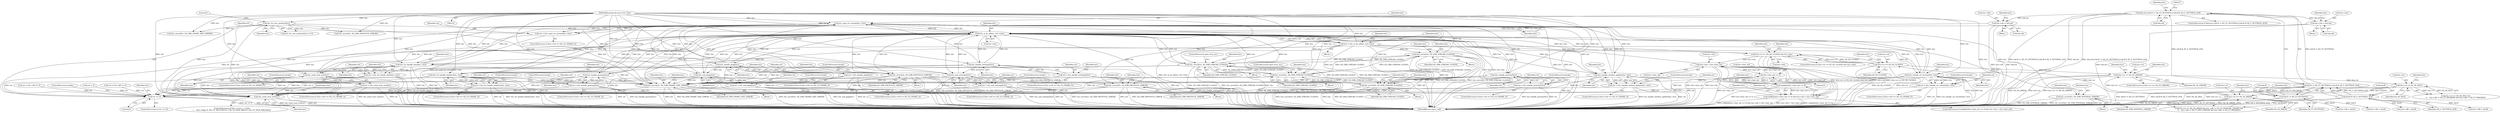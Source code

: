 digraph "0_haproxy_3f0e1ec70173593f4c2b3681b26c04a4ed5fc588@API" {
"1000806" [label="(Call,h2c_send_rst_stream(h2c, h2s))"];
"1000753" [label="(Call,h2c_error(h2c, H2_ERR_PROTOCOL_ERROR))"];
"1000406" [label="(Call,h2c_st_by_id(h2c, h2c->dsi))"];
"1000806" [label="(Call,h2c_send_rst_stream(h2c, h2s))"];
"1000688" [label="(Call,h2c_frt_handle_headers(h2c, h2s))"];
"1000124" [label="(MethodParameterIn,struct h2c *h2c)"];
"1000404" [label="(Call,h2s = h2c_st_by_id(h2c, h2c->dsi))"];
"1000646" [label="(Call,h2c_ack_ping(h2c))"];
"1000636" [label="(Call,h2c_handle_ping(h2c))"];
"1000749" [label="(Call,h2c_handle_goaway(h2c))"];
"1000614" [label="(Call,h2c_handle_settings(h2c))"];
"1000624" [label="(Call,h2c_ack_settings(h2c))"];
"1000658" [label="(Call,h2c_handle_window_update(h2c, h2s))"];
"1000736" [label="(Call,h2c_handle_rst_stream(h2c, h2s))"];
"1000551" [label="(Call,h2c_error(h2c, H2_ERR_STREAM_CLOSED))"];
"1000504" [label="(Call,h2c_error(h2c, H2_ERR_STREAM_CLOSED))"];
"1000471" [label="(Call,h2s_error(h2s, H2_ERR_STREAM_CLOSED))"];
"1000515" [label="(Call,h2s_error(h2s, H2_ERR_STREAM_CLOSED))"];
"1000701" [label="(Call,h2c_frt_handle_data(h2c, h2s))"];
"1000712" [label="(Call,h2c_send_strm_wu(h2c))"];
"1000724" [label="(Call,h2c_handle_priority(h2c))"];
"1000670" [label="(Call,h2s_error(h2s, H2_ERR_INTERNAL_ERROR))"];
"1000152" [label="(Call,h2c_frt_recv_preface(h2c))"];
"1000369" [label="(Call,h2c->dsi = hdr.sid)"];
"1000208" [label="(Call,hdr.sid || hdr.ft != H2_FT_SETTINGS || hdr.ff & H2_F_SETTINGS_ACK)"];
"1000212" [label="(Call,hdr.ft != H2_FT_SETTINGS || hdr.ff & H2_F_SETTINGS_ACK)"];
"1000213" [label="(Call,hdr.ft != H2_FT_SETTINGS)"];
"1000218" [label="(Call,hdr.ff & H2_F_SETTINGS_ACK)"];
"1000563" [label="(Call,h2c->dsi > h2c->last_sid)"];
"1000481" [label="(Call,h2s->st == H2_SS_CLOSED && h2c->dsi)"];
"1000482" [label="(Call,h2s->st == H2_SS_CLOSED)"];
"1000448" [label="(Call,h2s->st == H2_SS_HREM)"];
"1000420" [label="(Call,h2s->st == H2_SS_IDLE)"];
"1000788" [label="(Call,h2s->st == H2_SS_ERROR)"];
"1000558" [label="(Call,h2c->last_sid >= 0)"];
"1000268" [label="(Call,h2c->dsi = hdr.sid)"];
"1000353" [label="(Call,h2c_error(h2c, H2_ERR_FRAME_SIZE_ERROR))"];
"1000850" [label="(Call,h2c_send_conn_wu(h2c))"];
"1000804" [label="(Call,ret = h2c_send_rst_stream(h2c, h2s))"];
"1000810" [label="(Call,ret <= 0)"];
"1000656" [label="(Call,ret = h2c_handle_window_update(h2c, h2s))"];
"1000686" [label="(Call,ret = h2c_frt_handle_headers(h2c, h2s))"];
"1000699" [label="(Call,ret = h2c_frt_handle_data(h2c, h2s))"];
"1000710" [label="(Call,ret = h2c_send_strm_wu(h2c))"];
"1000734" [label="(Call,ret = h2c_handle_rst_stream(h2c, h2s))"];
"1000437" [label="(Call,h2c_error(h2c, H2_ERR_PROTOCOL_ERROR))"];
"1000557" [label="(Call,unlikely(h2c->last_sid >= 0))"];
"1000556" [label="(Call,unlikely(h2c->last_sid >= 0) && h2c->dsi > h2c->last_sid)"];
"1000612" [label="(Call,ret = h2c_handle_settings(h2c))"];
"1000622" [label="(Call,ret = h2c_ack_settings(h2c))"];
"1000634" [label="(Call,ret = h2c_handle_ping(h2c))"];
"1000644" [label="(Call,ret = h2c_ack_ping(h2c))"];
"1000722" [label="(Call,ret = h2c_handle_priority(h2c))"];
"1000747" [label="(Call,ret = h2c_handle_goaway(h2c))"];
"1000637" [label="(Identifier,h2c)"];
"1000661" [label="(ControlStructure,break;)"];
"1000592" [label="(Call,ret = h2c->dfl == 0)"];
"1000739" [label="(ControlStructure,break;)"];
"1000217" [label="(Identifier,H2_FT_SETTINGS)"];
"1000369" [label="(Call,h2c->dsi = hdr.sid)"];
"1000701" [label="(Call,h2c_frt_handle_data(h2c, h2s))"];
"1000615" [label="(Identifier,h2c)"];
"1000556" [label="(Call,unlikely(h2c->last_sid >= 0) && h2c->dsi > h2c->last_sid)"];
"1000373" [label="(Call,hdr.sid)"];
"1000714" [label="(ControlStructure,break;)"];
"1000656" [label="(Call,ret = h2c_handle_window_update(h2c, h2s))"];
"1000736" [label="(Call,h2c_handle_rst_stream(h2c, h2s))"];
"1000218" [label="(Call,hdr.ff & H2_F_SETTINGS_ACK)"];
"1000562" [label="(Literal,0)"];
"1000813" [label="(ControlStructure,break;)"];
"1000808" [label="(Identifier,h2s)"];
"1000307" [label="(Call,ret = 0)"];
"1000779" [label="(Call,ret = h2c->dfl == 0)"];
"1000152" [label="(Call,h2c_frt_recv_preface(h2c))"];
"1000625" [label="(Identifier,h2c)"];
"1000354" [label="(Identifier,h2c)"];
"1000788" [label="(Call,h2s->st == H2_SS_ERROR)"];
"1000687" [label="(Identifier,ret)"];
"1000219" [label="(Call,hdr.ff)"];
"1000628" [label="(ControlStructure,if (h2c->st0 == H2_CS_FRAME_P))"];
"1000557" [label="(Call,unlikely(h2c->last_sid >= 0))"];
"1000602" [label="(Identifier,h2c)"];
"1000646" [label="(Call,h2c_ack_ping(h2c))"];
"1000404" [label="(Call,h2s = h2c_st_by_id(h2c, h2c->dsi))"];
"1000305" [label="(Block,)"];
"1000272" [label="(Call,hdr.sid)"];
"1000555" [label="(ControlStructure,if (unlikely(h2c->last_sid >= 0) && h2c->dsi > h2c->last_sid))"];
"1000614" [label="(Call,h2c_handle_settings(h2c))"];
"1000572" [label="(Identifier,ret)"];
"1000807" [label="(Identifier,h2c)"];
"1000207" [label="(ControlStructure,if (hdr.sid || hdr.ft != H2_FT_SETTINGS || hdr.ff & H2_F_SETTINGS_ACK))"];
"1000690" [label="(Identifier,h2s)"];
"1000801" [label="(Identifier,h2c)"];
"1000420" [label="(Call,h2s->st == H2_SS_IDLE)"];
"1000407" [label="(Identifier,h2c)"];
"1000482" [label="(Call,h2s->st == H2_SS_CLOSED)"];
"1000852" [label="(JumpTarget,fail:)"];
"1000613" [label="(Identifier,ret)"];
"1000481" [label="(Call,h2s->st == H2_SS_CLOSED && h2c->dsi)"];
"1000124" [label="(MethodParameterIn,struct h2c *h2c)"];
"1000660" [label="(Identifier,h2s)"];
"1000811" [label="(Identifier,ret)"];
"1000741" [label="(ControlStructure,if (h2c->st0 == H2_CS_FRAME_P))"];
"1000488" [label="(Identifier,h2c)"];
"1000723" [label="(Identifier,ret)"];
"1000154" [label="(Literal,0)"];
"1000447" [label="(Call,h2s->st == H2_SS_HREM && h2c->dft != H2_FT_WINDOW_UPDATE &&\n\t\t    h2c->dft != H2_FT_RST_STREAM && h2c->dft != H2_FT_PRIORITY)"];
"1000624" [label="(Call,h2c_ack_settings(h2c))"];
"1000751" [label="(ControlStructure,break;)"];
"1000810" [label="(Call,ret <= 0)"];
"1000550" [label="(Block,)"];
"1000735" [label="(Identifier,ret)"];
"1000647" [label="(Identifier,h2c)"];
"1000558" [label="(Call,h2c->last_sid >= 0)"];
"1000689" [label="(Identifier,h2c)"];
"1000565" [label="(Identifier,h2c)"];
"1000747" [label="(Call,ret = h2c_handle_goaway(h2c))"];
"1000789" [label="(Call,h2s->st)"];
"1000657" [label="(Identifier,ret)"];
"1000551" [label="(Call,h2c_error(h2c, H2_ERR_STREAM_CLOSED))"];
"1000612" [label="(Call,ret = h2c_handle_settings(h2c))"];
"1000691" [label="(ControlStructure,break;)"];
"1000711" [label="(Identifier,ret)"];
"1000737" [label="(Identifier,h2c)"];
"1000225" [label="(Identifier,h2c)"];
"1000622" [label="(Call,ret = h2c_ack_settings(h2c))"];
"1000323" [label="(Block,)"];
"1000476" [label="(Identifier,h2c)"];
"1000353" [label="(Call,h2c_error(h2c, H2_ERR_FRAME_SIZE_ERROR))"];
"1000658" [label="(Call,h2c_handle_window_update(h2c, h2s))"];
"1000517" [label="(Identifier,H2_ERR_STREAM_CLOSED)"];
"1000699" [label="(Call,ret = h2c_frt_handle_data(h2c, h2s))"];
"1000437" [label="(Call,h2c_error(h2c, H2_ERR_PROTOCOL_ERROR))"];
"1000560" [label="(Identifier,h2c)"];
"1000680" [label="(ControlStructure,if (h2c->st0 == H2_CS_FRAME_P))"];
"1000806" [label="(Call,h2c_send_rst_stream(h2c, h2s))"];
"1000754" [label="(Identifier,h2c)"];
"1000383" [label="(Call,h2c->dff = hdr.ff)"];
"1000704" [label="(ControlStructure,if (h2c->st0 == H2_CS_FRAME_A))"];
"1000641" [label="(Identifier,h2c)"];
"1000358" [label="(Identifier,h2c)"];
"1000635" [label="(Identifier,ret)"];
"1000153" [label="(Identifier,h2c)"];
"1000854" [label="(MethodReturn,static void)"];
"1000700" [label="(Identifier,ret)"];
"1000352" [label="(Block,)"];
"1000756" [label="(ControlStructure,break;)"];
"1000619" [label="(Identifier,h2c)"];
"1000222" [label="(Identifier,H2_F_SETTINGS_ACK)"];
"1000606" [label="(ControlStructure,if (h2c->st0 == H2_CS_FRAME_P))"];
"1000755" [label="(Identifier,H2_ERR_PROTOCOL_ERROR)"];
"1000370" [label="(Call,h2c->dsi)"];
"1000456" [label="(Identifier,h2c)"];
"1000567" [label="(Call,h2c->last_sid)"];
"1000376" [label="(Call,h2c->dft = hdr.ft)"];
"1000554" [label="(ControlStructure,goto strm_err;)"];
"1000850" [label="(Call,h2c_send_conn_wu(h2c))"];
"1000710" [label="(Call,ret = h2c_send_strm_wu(h2c))"];
"1000787" [label="(ControlStructure,if (h2s->st == H2_SS_ERROR))"];
"1000659" [label="(Identifier,h2c)"];
"1000688" [label="(Call,h2c_frt_handle_headers(h2c, h2s))"];
"1000753" [label="(Call,h2c_error(h2c, H2_ERR_PROTOCOL_ERROR))"];
"1000675" [label="(Identifier,h2c)"];
"1000693" [label="(ControlStructure,if (h2c->st0 == H2_CS_FRAME_P))"];
"1000268" [label="(Call,h2c->dsi = hdr.sid)"];
"1000553" [label="(Identifier,H2_ERR_STREAM_CLOSED)"];
"1000670" [label="(Call,h2s_error(h2s, H2_ERR_INTERNAL_ERROR))"];
"1000616" [label="(ControlStructure,if (h2c->st0 == H2_CS_FRAME_A))"];
"1000812" [label="(Literal,0)"];
"1000414" [label="(Identifier,h2c)"];
"1000809" [label="(ControlStructure,if (ret <= 0))"];
"1000738" [label="(Identifier,h2s)"];
"1000552" [label="(Identifier,h2c)"];
"1000486" [label="(Identifier,H2_SS_CLOSED)"];
"1000515" [label="(Call,h2s_error(h2s, H2_ERR_STREAM_CLOSED))"];
"1000506" [label="(Identifier,H2_ERR_STREAM_CLOSED)"];
"1000604" [label="(Block,)"];
"1000520" [label="(Identifier,h2c)"];
"1000503" [label="(Block,)"];
"1000748" [label="(Identifier,ret)"];
"1000277" [label="(Identifier,h2c)"];
"1000750" [label="(Identifier,h2c)"];
"1000471" [label="(Call,h2s_error(h2s, H2_ERR_STREAM_CLOSED))"];
"1000408" [label="(Call,h2c->dsi)"];
"1000252" [label="(Call,h2c_error(h2c, H2_ERR_FRAME_SIZE_ERROR))"];
"1000209" [label="(Call,hdr.sid)"];
"1000636" [label="(Call,h2c_handle_ping(h2c))"];
"1000563" [label="(Call,h2c->dsi > h2c->last_sid)"];
"1000805" [label="(Identifier,ret)"];
"1000712" [label="(Call,h2c_send_strm_wu(h2c))"];
"1000449" [label="(Call,h2s->st)"];
"1000707" [label="(Identifier,h2c)"];
"1000470" [label="(Block,)"];
"1000424" [label="(Identifier,H2_SS_IDLE)"];
"1000436" [label="(Block,)"];
"1000439" [label="(Identifier,H2_ERR_PROTOCOL_ERROR)"];
"1000716" [label="(ControlStructure,if (h2c->st0 == H2_CS_FRAME_P))"];
"1000634" [label="(Call,ret = h2c_handle_ping(h2c))"];
"1000507" [label="(ControlStructure,goto strm_err;)"];
"1000564" [label="(Call,h2c->dsi)"];
"1000495" [label="(Identifier,h2c)"];
"1000703" [label="(Identifier,h2s)"];
"1000623" [label="(Identifier,ret)"];
"1000645" [label="(Identifier,ret)"];
"1000833" [label="(ControlStructure,if (h2c->rcvd_c > 0 &&\n\t    !(h2c->flags & (H2_CF_MUX_MFULL | H2_CF_DEM_MBUSY | H2_CF_DEM_MROOM))))"];
"1000728" [label="(ControlStructure,if (h2c->st0 == H2_CS_FRAME_P))"];
"1000672" [label="(Identifier,H2_ERR_INTERNAL_ERROR)"];
"1000214" [label="(Call,hdr.ft)"];
"1000421" [label="(Call,h2s->st)"];
"1000282" [label="(Call,h2c->dff = hdr.ff)"];
"1000220" [label="(Identifier,hdr)"];
"1000713" [label="(Identifier,h2c)"];
"1000269" [label="(Call,h2c->dsi)"];
"1000817" [label="(Identifier,h2c)"];
"1000448" [label="(Call,h2s->st == H2_SS_HREM)"];
"1000671" [label="(Identifier,h2s)"];
"1000438" [label="(Identifier,h2c)"];
"1000702" [label="(Identifier,h2c)"];
"1000650" [label="(ControlStructure,if (h2c->st0 == H2_CS_FRAME_P))"];
"1000208" [label="(Call,hdr.sid || hdr.ft != H2_FT_SETTINGS || hdr.ff & H2_F_SETTINGS_ACK)"];
"1000749" [label="(Call,h2c_handle_goaway(h2c))"];
"1000516" [label="(Identifier,h2s)"];
"1000275" [label="(Call,h2c->dft = hdr.ft)"];
"1000559" [label="(Call,h2c->last_sid)"];
"1000638" [label="(ControlStructure,if (h2c->st0 == H2_CS_FRAME_A))"];
"1000504" [label="(Call,h2c_error(h2c, H2_ERR_STREAM_CLOSED))"];
"1000686" [label="(Call,ret = h2c_frt_handle_headers(h2c, h2s))"];
"1000798" [label="(ControlStructure,if (h2c->st0 == H2_CS_FRAME_E))"];
"1000224" [label="(Call,h2c_error(h2c, H2_ERR_PROTOCOL_ERROR))"];
"1000804" [label="(Call,ret = h2c_send_rst_stream(h2c, h2s))"];
"1000483" [label="(Call,h2s->st)"];
"1000472" [label="(Identifier,h2s)"];
"1000419" [label="(Call,h2s->st == H2_SS_IDLE &&\n\t\t    h2c->dft != H2_FT_HEADERS && h2c->dft != H2_FT_PRIORITY)"];
"1000355" [label="(Identifier,H2_ERR_FRAME_SIZE_ERROR)"];
"1000406" [label="(Call,h2c_st_by_id(h2c, h2c->dsi))"];
"1000514" [label="(Block,)"];
"1000378" [label="(Identifier,h2c)"];
"1000213" [label="(Call,hdr.ft != H2_FT_SETTINGS)"];
"1000405" [label="(Identifier,h2s)"];
"1000792" [label="(Identifier,H2_SS_ERROR)"];
"1000851" [label="(Identifier,h2c)"];
"1000473" [label="(Identifier,H2_ERR_STREAM_CLOSED)"];
"1000151" [label="(Call,h2c_frt_recv_preface(h2c) <= 0)"];
"1000734" [label="(Call,ret = h2c_handle_rst_stream(h2c, h2s))"];
"1000442" [label="(Identifier,h2c)"];
"1000725" [label="(Identifier,h2c)"];
"1000428" [label="(Identifier,h2c)"];
"1000669" [label="(Block,)"];
"1000724" [label="(Call,h2c_handle_priority(h2c))"];
"1000212" [label="(Call,hdr.ft != H2_FT_SETTINGS || hdr.ff & H2_F_SETTINGS_ACK)"];
"1000487" [label="(Call,h2c->dsi)"];
"1000648" [label="(ControlStructure,break;)"];
"1000644" [label="(Call,ret = h2c_ack_ping(h2c))"];
"1000505" [label="(Identifier,h2c)"];
"1000480" [label="(ControlStructure,if (h2s->st == H2_SS_CLOSED && h2c->dsi))"];
"1000795" [label="(Identifier,h2c)"];
"1000184" [label="(Block,)"];
"1000726" [label="(ControlStructure,break;)"];
"1000722" [label="(Call,ret = h2c_handle_priority(h2c))"];
"1000626" [label="(ControlStructure,break;)"];
"1000452" [label="(Identifier,H2_SS_HREM)"];
"1000806" -> "1000804"  [label="AST: "];
"1000806" -> "1000808"  [label="CFG: "];
"1000807" -> "1000806"  [label="AST: "];
"1000808" -> "1000806"  [label="AST: "];
"1000804" -> "1000806"  [label="CFG: "];
"1000806" -> "1000854"  [label="DDG: h2c"];
"1000806" -> "1000854"  [label="DDG: h2s"];
"1000806" -> "1000353"  [label="DDG: h2c"];
"1000806" -> "1000406"  [label="DDG: h2c"];
"1000806" -> "1000804"  [label="DDG: h2c"];
"1000806" -> "1000804"  [label="DDG: h2s"];
"1000753" -> "1000806"  [label="DDG: h2c"];
"1000688" -> "1000806"  [label="DDG: h2c"];
"1000688" -> "1000806"  [label="DDG: h2s"];
"1000646" -> "1000806"  [label="DDG: h2c"];
"1000749" -> "1000806"  [label="DDG: h2c"];
"1000614" -> "1000806"  [label="DDG: h2c"];
"1000624" -> "1000806"  [label="DDG: h2c"];
"1000658" -> "1000806"  [label="DDG: h2c"];
"1000658" -> "1000806"  [label="DDG: h2s"];
"1000736" -> "1000806"  [label="DDG: h2c"];
"1000736" -> "1000806"  [label="DDG: h2s"];
"1000551" -> "1000806"  [label="DDG: h2c"];
"1000406" -> "1000806"  [label="DDG: h2c"];
"1000636" -> "1000806"  [label="DDG: h2c"];
"1000701" -> "1000806"  [label="DDG: h2c"];
"1000701" -> "1000806"  [label="DDG: h2s"];
"1000712" -> "1000806"  [label="DDG: h2c"];
"1000724" -> "1000806"  [label="DDG: h2c"];
"1000504" -> "1000806"  [label="DDG: h2c"];
"1000124" -> "1000806"  [label="DDG: h2c"];
"1000404" -> "1000806"  [label="DDG: h2s"];
"1000471" -> "1000806"  [label="DDG: h2s"];
"1000515" -> "1000806"  [label="DDG: h2s"];
"1000670" -> "1000806"  [label="DDG: h2s"];
"1000806" -> "1000850"  [label="DDG: h2c"];
"1000753" -> "1000604"  [label="AST: "];
"1000753" -> "1000755"  [label="CFG: "];
"1000754" -> "1000753"  [label="AST: "];
"1000755" -> "1000753"  [label="AST: "];
"1000756" -> "1000753"  [label="CFG: "];
"1000753" -> "1000854"  [label="DDG: h2c"];
"1000753" -> "1000854"  [label="DDG: h2c_error(h2c, H2_ERR_PROTOCOL_ERROR)"];
"1000753" -> "1000854"  [label="DDG: H2_ERR_PROTOCOL_ERROR"];
"1000753" -> "1000353"  [label="DDG: h2c"];
"1000753" -> "1000406"  [label="DDG: h2c"];
"1000753" -> "1000437"  [label="DDG: H2_ERR_PROTOCOL_ERROR"];
"1000406" -> "1000753"  [label="DDG: h2c"];
"1000124" -> "1000753"  [label="DDG: h2c"];
"1000753" -> "1000850"  [label="DDG: h2c"];
"1000406" -> "1000404"  [label="AST: "];
"1000406" -> "1000408"  [label="CFG: "];
"1000407" -> "1000406"  [label="AST: "];
"1000408" -> "1000406"  [label="AST: "];
"1000404" -> "1000406"  [label="CFG: "];
"1000406" -> "1000854"  [label="DDG: h2c"];
"1000406" -> "1000854"  [label="DDG: h2c->dsi"];
"1000406" -> "1000353"  [label="DDG: h2c"];
"1000406" -> "1000404"  [label="DDG: h2c"];
"1000406" -> "1000404"  [label="DDG: h2c->dsi"];
"1000688" -> "1000406"  [label="DDG: h2c"];
"1000646" -> "1000406"  [label="DDG: h2c"];
"1000749" -> "1000406"  [label="DDG: h2c"];
"1000614" -> "1000406"  [label="DDG: h2c"];
"1000152" -> "1000406"  [label="DDG: h2c"];
"1000624" -> "1000406"  [label="DDG: h2c"];
"1000658" -> "1000406"  [label="DDG: h2c"];
"1000736" -> "1000406"  [label="DDG: h2c"];
"1000551" -> "1000406"  [label="DDG: h2c"];
"1000636" -> "1000406"  [label="DDG: h2c"];
"1000701" -> "1000406"  [label="DDG: h2c"];
"1000712" -> "1000406"  [label="DDG: h2c"];
"1000724" -> "1000406"  [label="DDG: h2c"];
"1000504" -> "1000406"  [label="DDG: h2c"];
"1000124" -> "1000406"  [label="DDG: h2c"];
"1000369" -> "1000406"  [label="DDG: h2c->dsi"];
"1000563" -> "1000406"  [label="DDG: h2c->dsi"];
"1000481" -> "1000406"  [label="DDG: h2c->dsi"];
"1000268" -> "1000406"  [label="DDG: h2c->dsi"];
"1000406" -> "1000437"  [label="DDG: h2c"];
"1000406" -> "1000481"  [label="DDG: h2c->dsi"];
"1000406" -> "1000504"  [label="DDG: h2c"];
"1000406" -> "1000551"  [label="DDG: h2c"];
"1000406" -> "1000614"  [label="DDG: h2c"];
"1000406" -> "1000624"  [label="DDG: h2c"];
"1000406" -> "1000636"  [label="DDG: h2c"];
"1000406" -> "1000646"  [label="DDG: h2c"];
"1000406" -> "1000658"  [label="DDG: h2c"];
"1000406" -> "1000688"  [label="DDG: h2c"];
"1000406" -> "1000701"  [label="DDG: h2c"];
"1000406" -> "1000712"  [label="DDG: h2c"];
"1000406" -> "1000724"  [label="DDG: h2c"];
"1000406" -> "1000736"  [label="DDG: h2c"];
"1000406" -> "1000749"  [label="DDG: h2c"];
"1000406" -> "1000850"  [label="DDG: h2c"];
"1000688" -> "1000686"  [label="AST: "];
"1000688" -> "1000690"  [label="CFG: "];
"1000689" -> "1000688"  [label="AST: "];
"1000690" -> "1000688"  [label="AST: "];
"1000686" -> "1000688"  [label="CFG: "];
"1000688" -> "1000854"  [label="DDG: h2c"];
"1000688" -> "1000854"  [label="DDG: h2s"];
"1000688" -> "1000353"  [label="DDG: h2c"];
"1000688" -> "1000686"  [label="DDG: h2c"];
"1000688" -> "1000686"  [label="DDG: h2s"];
"1000124" -> "1000688"  [label="DDG: h2c"];
"1000404" -> "1000688"  [label="DDG: h2s"];
"1000688" -> "1000850"  [label="DDG: h2c"];
"1000124" -> "1000123"  [label="AST: "];
"1000124" -> "1000854"  [label="DDG: h2c"];
"1000124" -> "1000152"  [label="DDG: h2c"];
"1000124" -> "1000224"  [label="DDG: h2c"];
"1000124" -> "1000252"  [label="DDG: h2c"];
"1000124" -> "1000353"  [label="DDG: h2c"];
"1000124" -> "1000437"  [label="DDG: h2c"];
"1000124" -> "1000504"  [label="DDG: h2c"];
"1000124" -> "1000551"  [label="DDG: h2c"];
"1000124" -> "1000614"  [label="DDG: h2c"];
"1000124" -> "1000624"  [label="DDG: h2c"];
"1000124" -> "1000636"  [label="DDG: h2c"];
"1000124" -> "1000646"  [label="DDG: h2c"];
"1000124" -> "1000658"  [label="DDG: h2c"];
"1000124" -> "1000701"  [label="DDG: h2c"];
"1000124" -> "1000712"  [label="DDG: h2c"];
"1000124" -> "1000724"  [label="DDG: h2c"];
"1000124" -> "1000736"  [label="DDG: h2c"];
"1000124" -> "1000749"  [label="DDG: h2c"];
"1000124" -> "1000850"  [label="DDG: h2c"];
"1000404" -> "1000305"  [label="AST: "];
"1000405" -> "1000404"  [label="AST: "];
"1000414" -> "1000404"  [label="CFG: "];
"1000404" -> "1000854"  [label="DDG: h2s"];
"1000404" -> "1000854"  [label="DDG: h2c_st_by_id(h2c, h2c->dsi)"];
"1000404" -> "1000471"  [label="DDG: h2s"];
"1000404" -> "1000515"  [label="DDG: h2s"];
"1000404" -> "1000658"  [label="DDG: h2s"];
"1000404" -> "1000670"  [label="DDG: h2s"];
"1000404" -> "1000701"  [label="DDG: h2s"];
"1000404" -> "1000736"  [label="DDG: h2s"];
"1000646" -> "1000644"  [label="AST: "];
"1000646" -> "1000647"  [label="CFG: "];
"1000647" -> "1000646"  [label="AST: "];
"1000644" -> "1000646"  [label="CFG: "];
"1000646" -> "1000854"  [label="DDG: h2c"];
"1000646" -> "1000353"  [label="DDG: h2c"];
"1000646" -> "1000644"  [label="DDG: h2c"];
"1000636" -> "1000646"  [label="DDG: h2c"];
"1000646" -> "1000850"  [label="DDG: h2c"];
"1000636" -> "1000634"  [label="AST: "];
"1000636" -> "1000637"  [label="CFG: "];
"1000637" -> "1000636"  [label="AST: "];
"1000634" -> "1000636"  [label="CFG: "];
"1000636" -> "1000854"  [label="DDG: h2c"];
"1000636" -> "1000353"  [label="DDG: h2c"];
"1000636" -> "1000634"  [label="DDG: h2c"];
"1000636" -> "1000850"  [label="DDG: h2c"];
"1000749" -> "1000747"  [label="AST: "];
"1000749" -> "1000750"  [label="CFG: "];
"1000750" -> "1000749"  [label="AST: "];
"1000747" -> "1000749"  [label="CFG: "];
"1000749" -> "1000854"  [label="DDG: h2c"];
"1000749" -> "1000353"  [label="DDG: h2c"];
"1000749" -> "1000747"  [label="DDG: h2c"];
"1000749" -> "1000850"  [label="DDG: h2c"];
"1000614" -> "1000612"  [label="AST: "];
"1000614" -> "1000615"  [label="CFG: "];
"1000615" -> "1000614"  [label="AST: "];
"1000612" -> "1000614"  [label="CFG: "];
"1000614" -> "1000854"  [label="DDG: h2c"];
"1000614" -> "1000353"  [label="DDG: h2c"];
"1000614" -> "1000612"  [label="DDG: h2c"];
"1000614" -> "1000624"  [label="DDG: h2c"];
"1000614" -> "1000850"  [label="DDG: h2c"];
"1000624" -> "1000622"  [label="AST: "];
"1000624" -> "1000625"  [label="CFG: "];
"1000625" -> "1000624"  [label="AST: "];
"1000622" -> "1000624"  [label="CFG: "];
"1000624" -> "1000854"  [label="DDG: h2c"];
"1000624" -> "1000353"  [label="DDG: h2c"];
"1000624" -> "1000622"  [label="DDG: h2c"];
"1000624" -> "1000850"  [label="DDG: h2c"];
"1000658" -> "1000656"  [label="AST: "];
"1000658" -> "1000660"  [label="CFG: "];
"1000659" -> "1000658"  [label="AST: "];
"1000660" -> "1000658"  [label="AST: "];
"1000656" -> "1000658"  [label="CFG: "];
"1000658" -> "1000854"  [label="DDG: h2s"];
"1000658" -> "1000854"  [label="DDG: h2c"];
"1000658" -> "1000353"  [label="DDG: h2c"];
"1000658" -> "1000656"  [label="DDG: h2c"];
"1000658" -> "1000656"  [label="DDG: h2s"];
"1000658" -> "1000850"  [label="DDG: h2c"];
"1000736" -> "1000734"  [label="AST: "];
"1000736" -> "1000738"  [label="CFG: "];
"1000737" -> "1000736"  [label="AST: "];
"1000738" -> "1000736"  [label="AST: "];
"1000734" -> "1000736"  [label="CFG: "];
"1000736" -> "1000854"  [label="DDG: h2s"];
"1000736" -> "1000854"  [label="DDG: h2c"];
"1000736" -> "1000353"  [label="DDG: h2c"];
"1000736" -> "1000734"  [label="DDG: h2c"];
"1000736" -> "1000734"  [label="DDG: h2s"];
"1000736" -> "1000850"  [label="DDG: h2c"];
"1000551" -> "1000550"  [label="AST: "];
"1000551" -> "1000553"  [label="CFG: "];
"1000552" -> "1000551"  [label="AST: "];
"1000553" -> "1000551"  [label="AST: "];
"1000554" -> "1000551"  [label="CFG: "];
"1000551" -> "1000854"  [label="DDG: H2_ERR_STREAM_CLOSED"];
"1000551" -> "1000854"  [label="DDG: h2c_error(h2c, H2_ERR_STREAM_CLOSED)"];
"1000551" -> "1000854"  [label="DDG: h2c"];
"1000551" -> "1000353"  [label="DDG: h2c"];
"1000551" -> "1000471"  [label="DDG: H2_ERR_STREAM_CLOSED"];
"1000551" -> "1000504"  [label="DDG: H2_ERR_STREAM_CLOSED"];
"1000551" -> "1000515"  [label="DDG: H2_ERR_STREAM_CLOSED"];
"1000504" -> "1000551"  [label="DDG: H2_ERR_STREAM_CLOSED"];
"1000471" -> "1000551"  [label="DDG: H2_ERR_STREAM_CLOSED"];
"1000515" -> "1000551"  [label="DDG: H2_ERR_STREAM_CLOSED"];
"1000551" -> "1000850"  [label="DDG: h2c"];
"1000504" -> "1000503"  [label="AST: "];
"1000504" -> "1000506"  [label="CFG: "];
"1000505" -> "1000504"  [label="AST: "];
"1000506" -> "1000504"  [label="AST: "];
"1000507" -> "1000504"  [label="CFG: "];
"1000504" -> "1000854"  [label="DDG: H2_ERR_STREAM_CLOSED"];
"1000504" -> "1000854"  [label="DDG: h2c"];
"1000504" -> "1000854"  [label="DDG: h2c_error(h2c, H2_ERR_STREAM_CLOSED)"];
"1000504" -> "1000353"  [label="DDG: h2c"];
"1000504" -> "1000471"  [label="DDG: H2_ERR_STREAM_CLOSED"];
"1000471" -> "1000504"  [label="DDG: H2_ERR_STREAM_CLOSED"];
"1000515" -> "1000504"  [label="DDG: H2_ERR_STREAM_CLOSED"];
"1000504" -> "1000515"  [label="DDG: H2_ERR_STREAM_CLOSED"];
"1000504" -> "1000850"  [label="DDG: h2c"];
"1000471" -> "1000470"  [label="AST: "];
"1000471" -> "1000473"  [label="CFG: "];
"1000472" -> "1000471"  [label="AST: "];
"1000473" -> "1000471"  [label="AST: "];
"1000476" -> "1000471"  [label="CFG: "];
"1000471" -> "1000854"  [label="DDG: h2s"];
"1000471" -> "1000854"  [label="DDG: H2_ERR_STREAM_CLOSED"];
"1000471" -> "1000854"  [label="DDG: h2s_error(h2s, H2_ERR_STREAM_CLOSED)"];
"1000515" -> "1000471"  [label="DDG: H2_ERR_STREAM_CLOSED"];
"1000471" -> "1000515"  [label="DDG: H2_ERR_STREAM_CLOSED"];
"1000515" -> "1000514"  [label="AST: "];
"1000515" -> "1000517"  [label="CFG: "];
"1000516" -> "1000515"  [label="AST: "];
"1000517" -> "1000515"  [label="AST: "];
"1000520" -> "1000515"  [label="CFG: "];
"1000515" -> "1000854"  [label="DDG: h2s_error(h2s, H2_ERR_STREAM_CLOSED)"];
"1000515" -> "1000854"  [label="DDG: h2s"];
"1000515" -> "1000854"  [label="DDG: H2_ERR_STREAM_CLOSED"];
"1000701" -> "1000699"  [label="AST: "];
"1000701" -> "1000703"  [label="CFG: "];
"1000702" -> "1000701"  [label="AST: "];
"1000703" -> "1000701"  [label="AST: "];
"1000699" -> "1000701"  [label="CFG: "];
"1000701" -> "1000854"  [label="DDG: h2c"];
"1000701" -> "1000854"  [label="DDG: h2s"];
"1000701" -> "1000353"  [label="DDG: h2c"];
"1000701" -> "1000699"  [label="DDG: h2c"];
"1000701" -> "1000699"  [label="DDG: h2s"];
"1000701" -> "1000712"  [label="DDG: h2c"];
"1000701" -> "1000850"  [label="DDG: h2c"];
"1000712" -> "1000710"  [label="AST: "];
"1000712" -> "1000713"  [label="CFG: "];
"1000713" -> "1000712"  [label="AST: "];
"1000710" -> "1000712"  [label="CFG: "];
"1000712" -> "1000854"  [label="DDG: h2c"];
"1000712" -> "1000353"  [label="DDG: h2c"];
"1000712" -> "1000710"  [label="DDG: h2c"];
"1000712" -> "1000850"  [label="DDG: h2c"];
"1000724" -> "1000722"  [label="AST: "];
"1000724" -> "1000725"  [label="CFG: "];
"1000725" -> "1000724"  [label="AST: "];
"1000722" -> "1000724"  [label="CFG: "];
"1000724" -> "1000854"  [label="DDG: h2c"];
"1000724" -> "1000353"  [label="DDG: h2c"];
"1000724" -> "1000722"  [label="DDG: h2c"];
"1000724" -> "1000850"  [label="DDG: h2c"];
"1000670" -> "1000669"  [label="AST: "];
"1000670" -> "1000672"  [label="CFG: "];
"1000671" -> "1000670"  [label="AST: "];
"1000672" -> "1000670"  [label="AST: "];
"1000675" -> "1000670"  [label="CFG: "];
"1000670" -> "1000854"  [label="DDG: H2_ERR_INTERNAL_ERROR"];
"1000670" -> "1000854"  [label="DDG: h2s_error(h2s, H2_ERR_INTERNAL_ERROR)"];
"1000670" -> "1000854"  [label="DDG: h2s"];
"1000152" -> "1000151"  [label="AST: "];
"1000152" -> "1000153"  [label="CFG: "];
"1000153" -> "1000152"  [label="AST: "];
"1000154" -> "1000152"  [label="CFG: "];
"1000152" -> "1000854"  [label="DDG: h2c"];
"1000152" -> "1000151"  [label="DDG: h2c"];
"1000152" -> "1000224"  [label="DDG: h2c"];
"1000152" -> "1000252"  [label="DDG: h2c"];
"1000152" -> "1000353"  [label="DDG: h2c"];
"1000152" -> "1000850"  [label="DDG: h2c"];
"1000369" -> "1000323"  [label="AST: "];
"1000369" -> "1000373"  [label="CFG: "];
"1000370" -> "1000369"  [label="AST: "];
"1000373" -> "1000369"  [label="AST: "];
"1000378" -> "1000369"  [label="CFG: "];
"1000369" -> "1000854"  [label="DDG: hdr.sid"];
"1000208" -> "1000369"  [label="DDG: hdr.sid"];
"1000208" -> "1000207"  [label="AST: "];
"1000208" -> "1000209"  [label="CFG: "];
"1000208" -> "1000212"  [label="CFG: "];
"1000209" -> "1000208"  [label="AST: "];
"1000212" -> "1000208"  [label="AST: "];
"1000225" -> "1000208"  [label="CFG: "];
"1000237" -> "1000208"  [label="CFG: "];
"1000208" -> "1000854"  [label="DDG: hdr.sid"];
"1000208" -> "1000854"  [label="DDG: hdr.sid || hdr.ft != H2_FT_SETTINGS || hdr.ff & H2_F_SETTINGS_ACK"];
"1000208" -> "1000854"  [label="DDG: hdr.ft != H2_FT_SETTINGS || hdr.ff & H2_F_SETTINGS_ACK"];
"1000212" -> "1000208"  [label="DDG: hdr.ft != H2_FT_SETTINGS"];
"1000212" -> "1000208"  [label="DDG: hdr.ff & H2_F_SETTINGS_ACK"];
"1000208" -> "1000268"  [label="DDG: hdr.sid"];
"1000212" -> "1000213"  [label="CFG: "];
"1000212" -> "1000218"  [label="CFG: "];
"1000213" -> "1000212"  [label="AST: "];
"1000218" -> "1000212"  [label="AST: "];
"1000212" -> "1000854"  [label="DDG: hdr.ff & H2_F_SETTINGS_ACK"];
"1000212" -> "1000854"  [label="DDG: hdr.ft != H2_FT_SETTINGS"];
"1000213" -> "1000212"  [label="DDG: hdr.ft"];
"1000213" -> "1000212"  [label="DDG: H2_FT_SETTINGS"];
"1000218" -> "1000212"  [label="DDG: hdr.ff"];
"1000218" -> "1000212"  [label="DDG: H2_F_SETTINGS_ACK"];
"1000213" -> "1000217"  [label="CFG: "];
"1000214" -> "1000213"  [label="AST: "];
"1000217" -> "1000213"  [label="AST: "];
"1000220" -> "1000213"  [label="CFG: "];
"1000213" -> "1000854"  [label="DDG: H2_FT_SETTINGS"];
"1000213" -> "1000854"  [label="DDG: hdr.ft"];
"1000213" -> "1000275"  [label="DDG: hdr.ft"];
"1000213" -> "1000376"  [label="DDG: hdr.ft"];
"1000218" -> "1000222"  [label="CFG: "];
"1000219" -> "1000218"  [label="AST: "];
"1000222" -> "1000218"  [label="AST: "];
"1000218" -> "1000854"  [label="DDG: hdr.ff"];
"1000218" -> "1000854"  [label="DDG: H2_F_SETTINGS_ACK"];
"1000218" -> "1000282"  [label="DDG: hdr.ff"];
"1000218" -> "1000383"  [label="DDG: hdr.ff"];
"1000563" -> "1000556"  [label="AST: "];
"1000563" -> "1000567"  [label="CFG: "];
"1000564" -> "1000563"  [label="AST: "];
"1000567" -> "1000563"  [label="AST: "];
"1000556" -> "1000563"  [label="CFG: "];
"1000563" -> "1000854"  [label="DDG: h2c->last_sid"];
"1000563" -> "1000854"  [label="DDG: h2c->dsi"];
"1000563" -> "1000558"  [label="DDG: h2c->last_sid"];
"1000563" -> "1000556"  [label="DDG: h2c->dsi"];
"1000563" -> "1000556"  [label="DDG: h2c->last_sid"];
"1000481" -> "1000563"  [label="DDG: h2c->dsi"];
"1000558" -> "1000563"  [label="DDG: h2c->last_sid"];
"1000481" -> "1000480"  [label="AST: "];
"1000481" -> "1000482"  [label="CFG: "];
"1000481" -> "1000487"  [label="CFG: "];
"1000482" -> "1000481"  [label="AST: "];
"1000487" -> "1000481"  [label="AST: "];
"1000495" -> "1000481"  [label="CFG: "];
"1000560" -> "1000481"  [label="CFG: "];
"1000481" -> "1000854"  [label="DDG: h2s->st == H2_SS_CLOSED && h2c->dsi"];
"1000481" -> "1000854"  [label="DDG: h2c->dsi"];
"1000481" -> "1000854"  [label="DDG: h2s->st == H2_SS_CLOSED"];
"1000482" -> "1000481"  [label="DDG: h2s->st"];
"1000482" -> "1000481"  [label="DDG: H2_SS_CLOSED"];
"1000482" -> "1000486"  [label="CFG: "];
"1000483" -> "1000482"  [label="AST: "];
"1000486" -> "1000482"  [label="AST: "];
"1000488" -> "1000482"  [label="CFG: "];
"1000482" -> "1000854"  [label="DDG: H2_SS_CLOSED"];
"1000482" -> "1000854"  [label="DDG: h2s->st"];
"1000448" -> "1000482"  [label="DDG: h2s->st"];
"1000482" -> "1000788"  [label="DDG: h2s->st"];
"1000448" -> "1000447"  [label="AST: "];
"1000448" -> "1000452"  [label="CFG: "];
"1000449" -> "1000448"  [label="AST: "];
"1000452" -> "1000448"  [label="AST: "];
"1000456" -> "1000448"  [label="CFG: "];
"1000447" -> "1000448"  [label="CFG: "];
"1000448" -> "1000854"  [label="DDG: H2_SS_HREM"];
"1000448" -> "1000447"  [label="DDG: h2s->st"];
"1000448" -> "1000447"  [label="DDG: H2_SS_HREM"];
"1000420" -> "1000448"  [label="DDG: h2s->st"];
"1000448" -> "1000788"  [label="DDG: h2s->st"];
"1000420" -> "1000419"  [label="AST: "];
"1000420" -> "1000424"  [label="CFG: "];
"1000421" -> "1000420"  [label="AST: "];
"1000424" -> "1000420"  [label="AST: "];
"1000428" -> "1000420"  [label="CFG: "];
"1000419" -> "1000420"  [label="CFG: "];
"1000420" -> "1000854"  [label="DDG: H2_SS_IDLE"];
"1000420" -> "1000854"  [label="DDG: h2s->st"];
"1000420" -> "1000419"  [label="DDG: h2s->st"];
"1000420" -> "1000419"  [label="DDG: H2_SS_IDLE"];
"1000788" -> "1000420"  [label="DDG: h2s->st"];
"1000788" -> "1000787"  [label="AST: "];
"1000788" -> "1000792"  [label="CFG: "];
"1000789" -> "1000788"  [label="AST: "];
"1000792" -> "1000788"  [label="AST: "];
"1000795" -> "1000788"  [label="CFG: "];
"1000801" -> "1000788"  [label="CFG: "];
"1000788" -> "1000854"  [label="DDG: H2_SS_ERROR"];
"1000788" -> "1000854"  [label="DDG: h2s->st"];
"1000788" -> "1000854"  [label="DDG: h2s->st == H2_SS_ERROR"];
"1000558" -> "1000557"  [label="AST: "];
"1000558" -> "1000562"  [label="CFG: "];
"1000559" -> "1000558"  [label="AST: "];
"1000562" -> "1000558"  [label="AST: "];
"1000557" -> "1000558"  [label="CFG: "];
"1000558" -> "1000854"  [label="DDG: h2c->last_sid"];
"1000558" -> "1000557"  [label="DDG: h2c->last_sid"];
"1000558" -> "1000557"  [label="DDG: 0"];
"1000268" -> "1000184"  [label="AST: "];
"1000268" -> "1000272"  [label="CFG: "];
"1000269" -> "1000268"  [label="AST: "];
"1000272" -> "1000268"  [label="AST: "];
"1000277" -> "1000268"  [label="CFG: "];
"1000268" -> "1000854"  [label="DDG: h2c->dsi"];
"1000268" -> "1000854"  [label="DDG: hdr.sid"];
"1000353" -> "1000352"  [label="AST: "];
"1000353" -> "1000355"  [label="CFG: "];
"1000354" -> "1000353"  [label="AST: "];
"1000355" -> "1000353"  [label="AST: "];
"1000358" -> "1000353"  [label="CFG: "];
"1000353" -> "1000854"  [label="DDG: h2c_error(h2c, H2_ERR_FRAME_SIZE_ERROR)"];
"1000353" -> "1000854"  [label="DDG: h2c"];
"1000353" -> "1000854"  [label="DDG: H2_ERR_FRAME_SIZE_ERROR"];
"1000353" -> "1000850"  [label="DDG: h2c"];
"1000850" -> "1000833"  [label="AST: "];
"1000850" -> "1000851"  [label="CFG: "];
"1000851" -> "1000850"  [label="AST: "];
"1000852" -> "1000850"  [label="CFG: "];
"1000850" -> "1000854"  [label="DDG: h2c"];
"1000850" -> "1000854"  [label="DDG: h2c_send_conn_wu(h2c)"];
"1000437" -> "1000850"  [label="DDG: h2c"];
"1000804" -> "1000798"  [label="AST: "];
"1000805" -> "1000804"  [label="AST: "];
"1000811" -> "1000804"  [label="CFG: "];
"1000804" -> "1000854"  [label="DDG: h2c_send_rst_stream(h2c, h2s)"];
"1000804" -> "1000810"  [label="DDG: ret"];
"1000810" -> "1000809"  [label="AST: "];
"1000810" -> "1000812"  [label="CFG: "];
"1000811" -> "1000810"  [label="AST: "];
"1000812" -> "1000810"  [label="AST: "];
"1000813" -> "1000810"  [label="CFG: "];
"1000817" -> "1000810"  [label="CFG: "];
"1000810" -> "1000854"  [label="DDG: ret <= 0"];
"1000810" -> "1000854"  [label="DDG: ret"];
"1000699" -> "1000810"  [label="DDG: ret"];
"1000734" -> "1000810"  [label="DDG: ret"];
"1000612" -> "1000810"  [label="DDG: ret"];
"1000656" -> "1000810"  [label="DDG: ret"];
"1000644" -> "1000810"  [label="DDG: ret"];
"1000722" -> "1000810"  [label="DDG: ret"];
"1000307" -> "1000810"  [label="DDG: ret"];
"1000592" -> "1000810"  [label="DDG: ret"];
"1000710" -> "1000810"  [label="DDG: ret"];
"1000622" -> "1000810"  [label="DDG: ret"];
"1000747" -> "1000810"  [label="DDG: ret"];
"1000779" -> "1000810"  [label="DDG: ret"];
"1000686" -> "1000810"  [label="DDG: ret"];
"1000634" -> "1000810"  [label="DDG: ret"];
"1000656" -> "1000650"  [label="AST: "];
"1000657" -> "1000656"  [label="AST: "];
"1000661" -> "1000656"  [label="CFG: "];
"1000656" -> "1000854"  [label="DDG: h2c_handle_window_update(h2c, h2s)"];
"1000656" -> "1000854"  [label="DDG: ret"];
"1000686" -> "1000680"  [label="AST: "];
"1000687" -> "1000686"  [label="AST: "];
"1000691" -> "1000686"  [label="CFG: "];
"1000686" -> "1000854"  [label="DDG: ret"];
"1000686" -> "1000854"  [label="DDG: h2c_frt_handle_headers(h2c, h2s)"];
"1000699" -> "1000693"  [label="AST: "];
"1000700" -> "1000699"  [label="AST: "];
"1000707" -> "1000699"  [label="CFG: "];
"1000699" -> "1000854"  [label="DDG: ret"];
"1000699" -> "1000854"  [label="DDG: h2c_frt_handle_data(h2c, h2s)"];
"1000710" -> "1000704"  [label="AST: "];
"1000711" -> "1000710"  [label="AST: "];
"1000714" -> "1000710"  [label="CFG: "];
"1000710" -> "1000854"  [label="DDG: ret"];
"1000710" -> "1000854"  [label="DDG: h2c_send_strm_wu(h2c)"];
"1000734" -> "1000728"  [label="AST: "];
"1000735" -> "1000734"  [label="AST: "];
"1000739" -> "1000734"  [label="CFG: "];
"1000734" -> "1000854"  [label="DDG: ret"];
"1000734" -> "1000854"  [label="DDG: h2c_handle_rst_stream(h2c, h2s)"];
"1000437" -> "1000436"  [label="AST: "];
"1000437" -> "1000439"  [label="CFG: "];
"1000438" -> "1000437"  [label="AST: "];
"1000439" -> "1000437"  [label="AST: "];
"1000442" -> "1000437"  [label="CFG: "];
"1000437" -> "1000854"  [label="DDG: h2c_error(h2c, H2_ERR_PROTOCOL_ERROR)"];
"1000437" -> "1000854"  [label="DDG: h2c"];
"1000437" -> "1000854"  [label="DDG: H2_ERR_PROTOCOL_ERROR"];
"1000557" -> "1000556"  [label="AST: "];
"1000565" -> "1000557"  [label="CFG: "];
"1000556" -> "1000557"  [label="CFG: "];
"1000557" -> "1000854"  [label="DDG: h2c->last_sid >= 0"];
"1000557" -> "1000556"  [label="DDG: h2c->last_sid >= 0"];
"1000556" -> "1000555"  [label="AST: "];
"1000572" -> "1000556"  [label="CFG: "];
"1000602" -> "1000556"  [label="CFG: "];
"1000556" -> "1000854"  [label="DDG: h2c->dsi > h2c->last_sid"];
"1000556" -> "1000854"  [label="DDG: unlikely(h2c->last_sid >= 0)"];
"1000556" -> "1000854"  [label="DDG: unlikely(h2c->last_sid >= 0) && h2c->dsi > h2c->last_sid"];
"1000612" -> "1000606"  [label="AST: "];
"1000613" -> "1000612"  [label="AST: "];
"1000619" -> "1000612"  [label="CFG: "];
"1000612" -> "1000854"  [label="DDG: h2c_handle_settings(h2c)"];
"1000612" -> "1000854"  [label="DDG: ret"];
"1000622" -> "1000616"  [label="AST: "];
"1000623" -> "1000622"  [label="AST: "];
"1000626" -> "1000622"  [label="CFG: "];
"1000622" -> "1000854"  [label="DDG: ret"];
"1000622" -> "1000854"  [label="DDG: h2c_ack_settings(h2c)"];
"1000634" -> "1000628"  [label="AST: "];
"1000635" -> "1000634"  [label="AST: "];
"1000641" -> "1000634"  [label="CFG: "];
"1000634" -> "1000854"  [label="DDG: ret"];
"1000634" -> "1000854"  [label="DDG: h2c_handle_ping(h2c)"];
"1000644" -> "1000638"  [label="AST: "];
"1000645" -> "1000644"  [label="AST: "];
"1000648" -> "1000644"  [label="CFG: "];
"1000644" -> "1000854"  [label="DDG: h2c_ack_ping(h2c)"];
"1000644" -> "1000854"  [label="DDG: ret"];
"1000722" -> "1000716"  [label="AST: "];
"1000723" -> "1000722"  [label="AST: "];
"1000726" -> "1000722"  [label="CFG: "];
"1000722" -> "1000854"  [label="DDG: h2c_handle_priority(h2c)"];
"1000722" -> "1000854"  [label="DDG: ret"];
"1000747" -> "1000741"  [label="AST: "];
"1000748" -> "1000747"  [label="AST: "];
"1000751" -> "1000747"  [label="CFG: "];
"1000747" -> "1000854"  [label="DDG: ret"];
"1000747" -> "1000854"  [label="DDG: h2c_handle_goaway(h2c)"];
}
